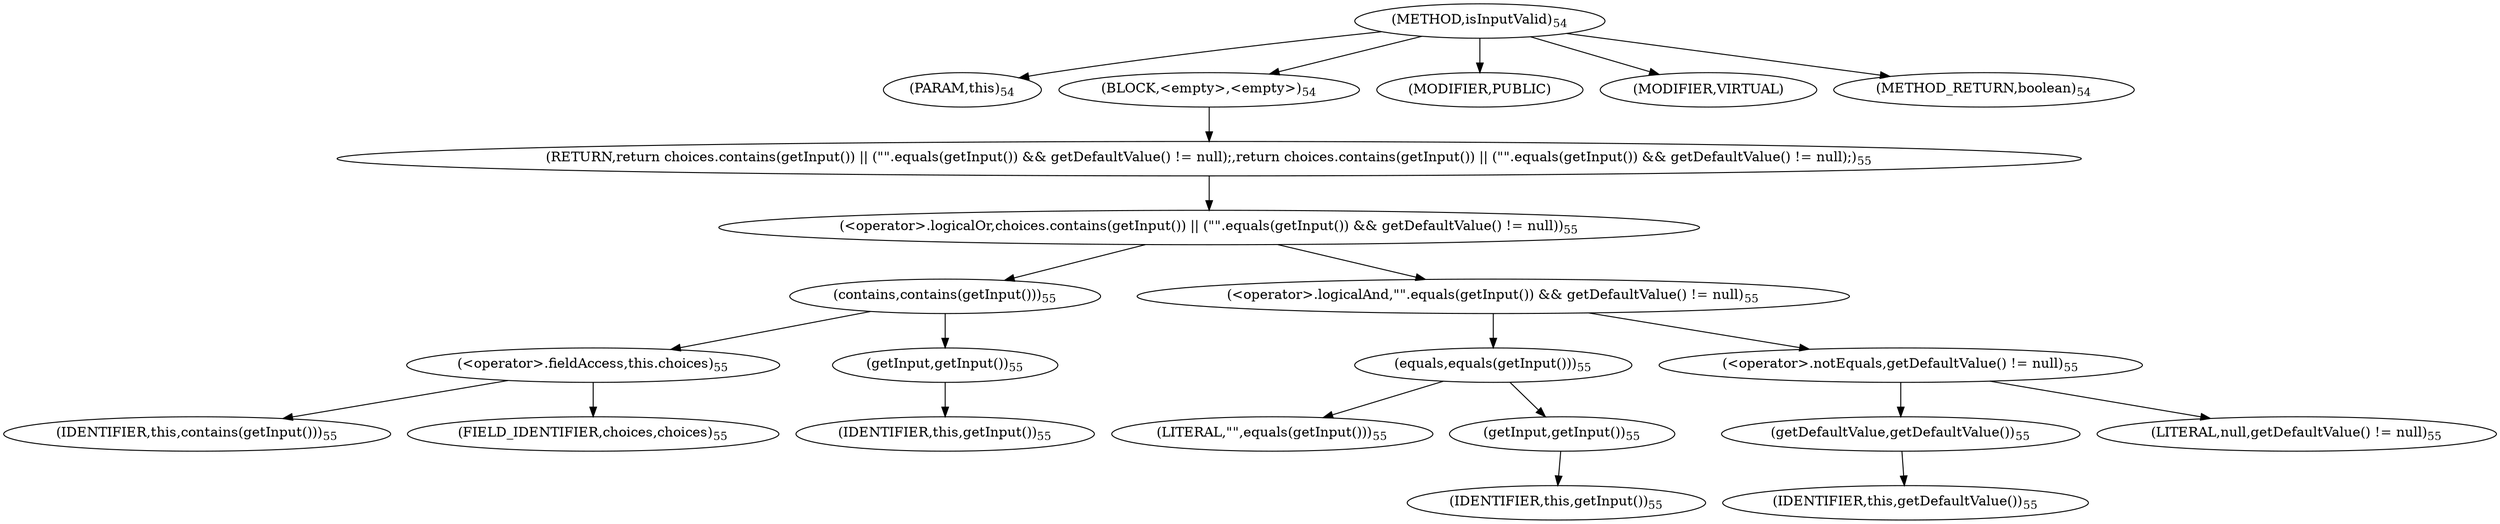 digraph "isInputValid" {  
"62" [label = <(METHOD,isInputValid)<SUB>54</SUB>> ]
"7" [label = <(PARAM,this)<SUB>54</SUB>> ]
"63" [label = <(BLOCK,&lt;empty&gt;,&lt;empty&gt;)<SUB>54</SUB>> ]
"64" [label = <(RETURN,return choices.contains(getInput()) || (&quot;&quot;.equals(getInput()) &amp;&amp; getDefaultValue() != null);,return choices.contains(getInput()) || (&quot;&quot;.equals(getInput()) &amp;&amp; getDefaultValue() != null);)<SUB>55</SUB>> ]
"65" [label = <(&lt;operator&gt;.logicalOr,choices.contains(getInput()) || (&quot;&quot;.equals(getInput()) &amp;&amp; getDefaultValue() != null))<SUB>55</SUB>> ]
"66" [label = <(contains,contains(getInput()))<SUB>55</SUB>> ]
"67" [label = <(&lt;operator&gt;.fieldAccess,this.choices)<SUB>55</SUB>> ]
"68" [label = <(IDENTIFIER,this,contains(getInput()))<SUB>55</SUB>> ]
"69" [label = <(FIELD_IDENTIFIER,choices,choices)<SUB>55</SUB>> ]
"70" [label = <(getInput,getInput())<SUB>55</SUB>> ]
"6" [label = <(IDENTIFIER,this,getInput())<SUB>55</SUB>> ]
"71" [label = <(&lt;operator&gt;.logicalAnd,&quot;&quot;.equals(getInput()) &amp;&amp; getDefaultValue() != null)<SUB>55</SUB>> ]
"72" [label = <(equals,equals(getInput()))<SUB>55</SUB>> ]
"73" [label = <(LITERAL,&quot;&quot;,equals(getInput()))<SUB>55</SUB>> ]
"74" [label = <(getInput,getInput())<SUB>55</SUB>> ]
"8" [label = <(IDENTIFIER,this,getInput())<SUB>55</SUB>> ]
"75" [label = <(&lt;operator&gt;.notEquals,getDefaultValue() != null)<SUB>55</SUB>> ]
"76" [label = <(getDefaultValue,getDefaultValue())<SUB>55</SUB>> ]
"9" [label = <(IDENTIFIER,this,getDefaultValue())<SUB>55</SUB>> ]
"77" [label = <(LITERAL,null,getDefaultValue() != null)<SUB>55</SUB>> ]
"78" [label = <(MODIFIER,PUBLIC)> ]
"79" [label = <(MODIFIER,VIRTUAL)> ]
"80" [label = <(METHOD_RETURN,boolean)<SUB>54</SUB>> ]
  "62" -> "7" 
  "62" -> "63" 
  "62" -> "78" 
  "62" -> "79" 
  "62" -> "80" 
  "63" -> "64" 
  "64" -> "65" 
  "65" -> "66" 
  "65" -> "71" 
  "66" -> "67" 
  "66" -> "70" 
  "67" -> "68" 
  "67" -> "69" 
  "70" -> "6" 
  "71" -> "72" 
  "71" -> "75" 
  "72" -> "73" 
  "72" -> "74" 
  "74" -> "8" 
  "75" -> "76" 
  "75" -> "77" 
  "76" -> "9" 
}
